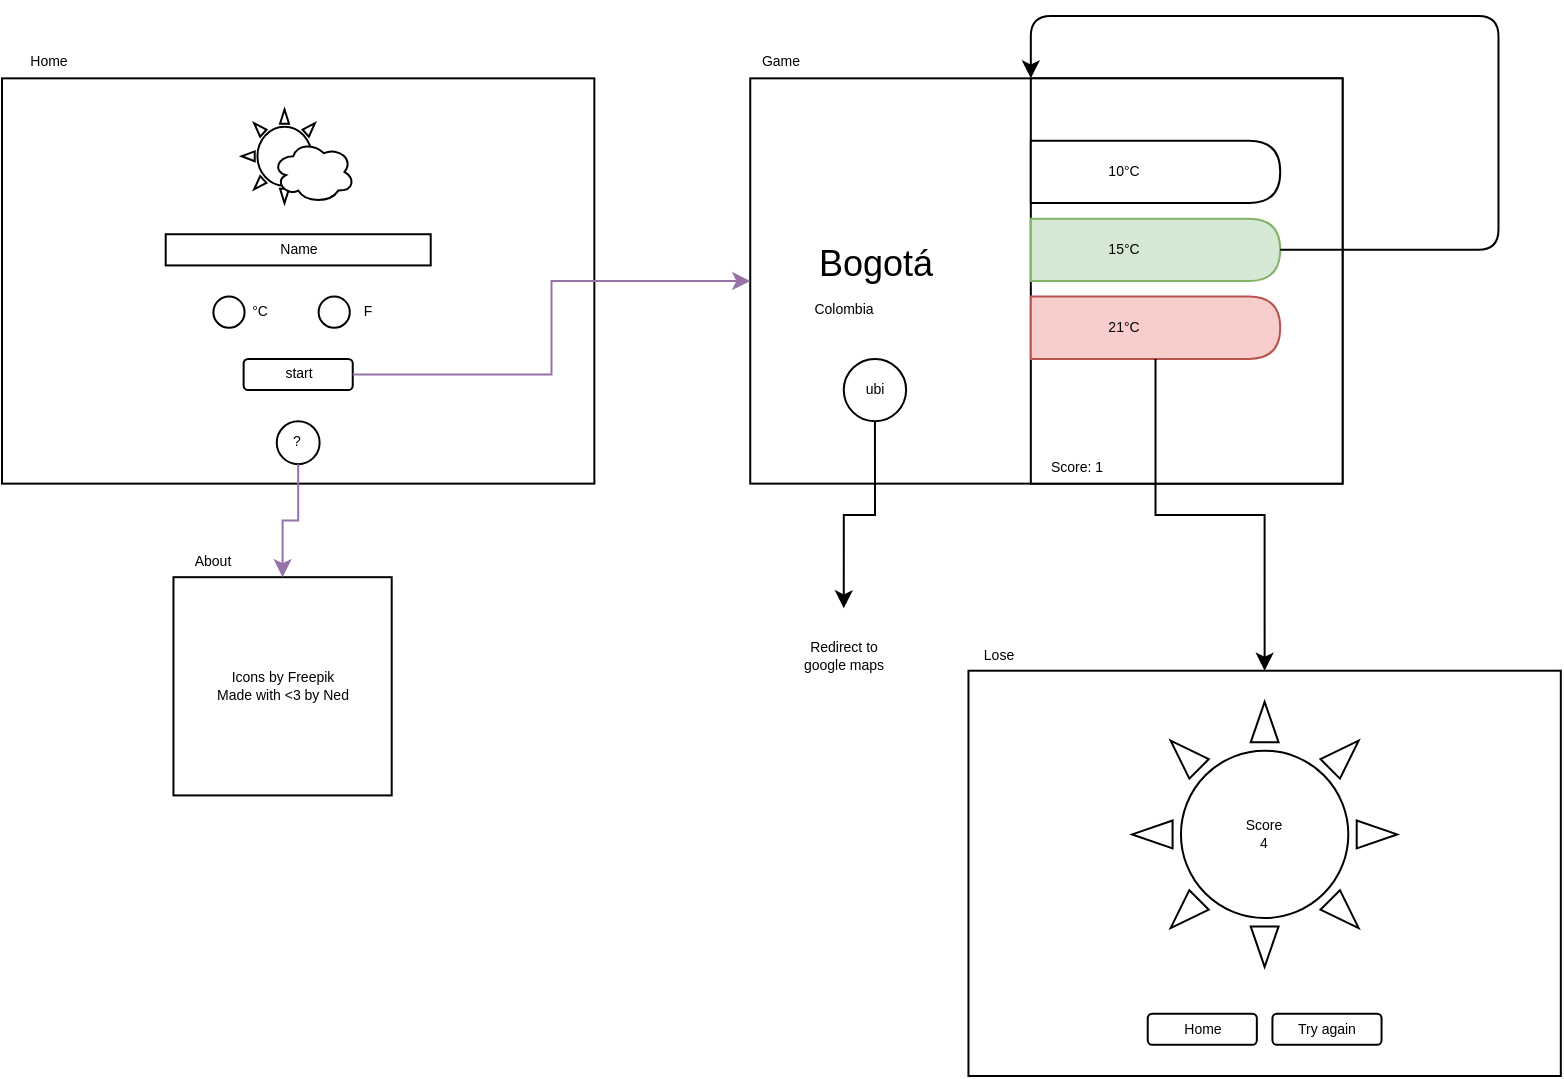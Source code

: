 <mxfile version="14.6.13" type="device"><diagram id="VUpTWw_xBcbE5odezEAF" name="Page-1"><mxGraphModel dx="1689" dy="1046" grid="1" gridSize="10" guides="1" tooltips="1" connect="1" arrows="1" fold="1" page="1" pageScale="1" pageWidth="827" pageHeight="1169" math="0" shadow="0"><root><mxCell id="0"/><mxCell id="1" parent="0"/><mxCell id="PClaTJq7od_M3wdkT4ho-67" value="" style="group" vertex="1" connectable="0" parent="1"><mxGeometry x="24" y="55" width="779.41" height="530" as="geometry"/></mxCell><mxCell id="PClaTJq7od_M3wdkT4ho-3" value="" style="rounded=0;whiteSpace=wrap;html=1;" vertex="1" parent="PClaTJq7od_M3wdkT4ho-67"><mxGeometry y="31.176" width="296.176" height="202.647" as="geometry"/></mxCell><mxCell id="PClaTJq7od_M3wdkT4ho-5" value="" style="verticalLabelPosition=bottom;verticalAlign=top;html=1;shape=mxgraph.basic.sun" vertex="1" parent="PClaTJq7od_M3wdkT4ho-67"><mxGeometry x="119.826" y="46.765" width="42.868" height="46.765" as="geometry"/></mxCell><mxCell id="PClaTJq7od_M3wdkT4ho-6" value="" style="ellipse;shape=cloud;whiteSpace=wrap;html=1;" vertex="1" parent="PClaTJq7od_M3wdkT4ho-67"><mxGeometry x="135.415" y="62.353" width="40.935" height="31.176" as="geometry"/></mxCell><mxCell id="PClaTJq7od_M3wdkT4ho-8" value="&lt;font style=&quot;font-size: 7px;&quot;&gt;Name&lt;/font&gt;" style="rounded=0;whiteSpace=wrap;html=1;verticalAlign=middle;fontSize=7;" vertex="1" parent="PClaTJq7od_M3wdkT4ho-67"><mxGeometry x="81.854" y="109.118" width="132.5" height="15.588" as="geometry"/></mxCell><mxCell id="PClaTJq7od_M3wdkT4ho-9" value="start" style="rounded=1;whiteSpace=wrap;html=1;fontSize=7;" vertex="1" parent="PClaTJq7od_M3wdkT4ho-67"><mxGeometry x="120.809" y="171.471" width="54.559" height="15.588" as="geometry"/></mxCell><mxCell id="PClaTJq7od_M3wdkT4ho-12" value="Home" style="text;html=1;strokeColor=none;fillColor=none;align=center;verticalAlign=middle;whiteSpace=wrap;rounded=0;fontSize=7;" vertex="1" parent="PClaTJq7od_M3wdkT4ho-67"><mxGeometry y="15.588" width="46.765" height="15.588" as="geometry"/></mxCell><mxCell id="PClaTJq7od_M3wdkT4ho-13" value="" style="rounded=0;whiteSpace=wrap;html=1;" vertex="1" parent="PClaTJq7od_M3wdkT4ho-67"><mxGeometry x="374.117" y="31.176" width="296.176" height="202.647" as="geometry"/></mxCell><mxCell id="PClaTJq7od_M3wdkT4ho-15" style="edgeStyle=orthogonalEdgeStyle;rounded=0;orthogonalLoop=1;jettySize=auto;html=1;entryX=0;entryY=0.5;entryDx=0;entryDy=0;fontSize=7;fontColor=#99FFFF;labelBackgroundColor=#00FF80;fillColor=#e1d5e7;strokeColor=#9673a6;" edge="1" parent="PClaTJq7od_M3wdkT4ho-67" source="PClaTJq7od_M3wdkT4ho-9" target="PClaTJq7od_M3wdkT4ho-13"><mxGeometry relative="1" as="geometry"/></mxCell><mxCell id="PClaTJq7od_M3wdkT4ho-16" value="&lt;font color=&quot;#000000&quot;&gt;?&lt;/font&gt;" style="ellipse;whiteSpace=wrap;html=1;aspect=fixed;fontSize=7;fontColor=#99FFFF;verticalAlign=middle;" vertex="1" parent="PClaTJq7od_M3wdkT4ho-67"><mxGeometry x="137.379" y="202.647" width="21.434" height="21.434" as="geometry"/></mxCell><mxCell id="PClaTJq7od_M3wdkT4ho-18" value="Icons by Freepik&lt;br&gt;Made with &amp;lt;3 by Ned" style="whiteSpace=wrap;html=1;aspect=fixed;fontSize=7;" vertex="1" parent="PClaTJq7od_M3wdkT4ho-67"><mxGeometry x="85.735" y="280.588" width="109.117" height="109.117" as="geometry"/></mxCell><mxCell id="PClaTJq7od_M3wdkT4ho-19" style="edgeStyle=orthogonalEdgeStyle;rounded=0;orthogonalLoop=1;jettySize=auto;html=1;entryX=0.5;entryY=0;entryDx=0;entryDy=0;labelBackgroundColor=#00FF80;fontSize=7;fontColor=#000000;fillColor=#e1d5e7;strokeColor=#9673a6;" edge="1" parent="PClaTJq7od_M3wdkT4ho-67" source="PClaTJq7od_M3wdkT4ho-16" target="PClaTJq7od_M3wdkT4ho-18"><mxGeometry relative="1" as="geometry"/></mxCell><mxCell id="PClaTJq7od_M3wdkT4ho-20" value="About" style="text;html=1;strokeColor=none;fillColor=none;align=center;verticalAlign=middle;whiteSpace=wrap;rounded=0;fontSize=7;fontColor=#000000;" vertex="1" parent="PClaTJq7od_M3wdkT4ho-67"><mxGeometry x="85.735" y="265" width="38.97" height="15.588" as="geometry"/></mxCell><mxCell id="PClaTJq7od_M3wdkT4ho-22" value="" style="ellipse;whiteSpace=wrap;html=1;aspect=fixed;fontSize=7;fontColor=#000000;" vertex="1" parent="PClaTJq7od_M3wdkT4ho-67"><mxGeometry x="105.704" y="140.294" width="15.588" height="15.588" as="geometry"/></mxCell><mxCell id="PClaTJq7od_M3wdkT4ho-23" value="" style="ellipse;whiteSpace=wrap;html=1;aspect=fixed;fontSize=7;fontColor=#000000;" vertex="1" parent="PClaTJq7od_M3wdkT4ho-67"><mxGeometry x="158.314" y="140.294" width="15.588" height="15.588" as="geometry"/></mxCell><mxCell id="PClaTJq7od_M3wdkT4ho-24" value="°C" style="text;html=1;strokeColor=none;fillColor=none;align=center;verticalAlign=middle;whiteSpace=wrap;rounded=0;fontSize=7;fontColor=#000000;" vertex="1" parent="PClaTJq7od_M3wdkT4ho-67"><mxGeometry x="121.292" y="140.294" width="15.588" height="15.588" as="geometry"/></mxCell><mxCell id="PClaTJq7od_M3wdkT4ho-25" value="F" style="text;html=1;strokeColor=none;fillColor=none;align=center;verticalAlign=middle;whiteSpace=wrap;rounded=0;fontSize=7;fontColor=#000000;" vertex="1" parent="PClaTJq7od_M3wdkT4ho-67"><mxGeometry x="174.868" y="140.294" width="15.588" height="15.588" as="geometry"/></mxCell><mxCell id="PClaTJq7od_M3wdkT4ho-27" value="&lt;font style=&quot;font-size: 18px&quot;&gt;Bogotá&lt;/font&gt;" style="text;html=1;strokeColor=none;fillColor=none;align=center;verticalAlign=middle;whiteSpace=wrap;rounded=0;fontSize=7;fontColor=#000000;" vertex="1" parent="PClaTJq7od_M3wdkT4ho-67"><mxGeometry x="389.705" y="108.151" width="93.529" height="31.176" as="geometry"/></mxCell><mxCell id="PClaTJq7od_M3wdkT4ho-28" value="Colombia" style="text;html=1;strokeColor=none;fillColor=none;align=center;verticalAlign=middle;whiteSpace=wrap;rounded=0;fontSize=7;fontColor=#000000;" vertex="1" parent="PClaTJq7od_M3wdkT4ho-67"><mxGeometry x="389.705" y="137.379" width="62.353" height="19.485" as="geometry"/></mxCell><mxCell id="PClaTJq7od_M3wdkT4ho-29" value="" style="endArrow=none;html=1;labelBackgroundColor=#00FF80;fontSize=7;fontColor=#000000;" edge="1" parent="PClaTJq7od_M3wdkT4ho-67" source="PClaTJq7od_M3wdkT4ho-13"><mxGeometry width="50" height="50" relative="1" as="geometry"><mxPoint x="483.234" y="109.118" as="sourcePoint"/><mxPoint x="561.175" y="31.176" as="targetPoint"/></mxGeometry></mxCell><mxCell id="PClaTJq7od_M3wdkT4ho-31" value="" style="rounded=0;whiteSpace=wrap;html=1;fontSize=7;fontColor=#000000;" vertex="1" parent="PClaTJq7od_M3wdkT4ho-67"><mxGeometry x="514.411" y="31.176" width="155.882" height="202.647" as="geometry"/></mxCell><mxCell id="PClaTJq7od_M3wdkT4ho-33" value="" style="shape=delay;whiteSpace=wrap;html=1;fontSize=7;fillColor=#d5e8d4;strokeColor=#82b366;" vertex="1" parent="PClaTJq7od_M3wdkT4ho-67"><mxGeometry x="514.411" y="101.324" width="124.706" height="31.176" as="geometry"/></mxCell><mxCell id="PClaTJq7od_M3wdkT4ho-34" value="" style="shape=delay;whiteSpace=wrap;html=1;fontSize=7;fillColor=#f8cecc;strokeColor=#b85450;" vertex="1" parent="PClaTJq7od_M3wdkT4ho-67"><mxGeometry x="514.411" y="140.294" width="124.706" height="31.176" as="geometry"/></mxCell><mxCell id="PClaTJq7od_M3wdkT4ho-37" value="" style="shape=delay;whiteSpace=wrap;html=1;fontSize=7;fontColor=#000000;" vertex="1" parent="PClaTJq7od_M3wdkT4ho-67"><mxGeometry x="514.411" y="62.353" width="124.706" height="31.176" as="geometry"/></mxCell><mxCell id="PClaTJq7od_M3wdkT4ho-40" value="10°C" style="text;html=1;strokeColor=none;fillColor=none;align=center;verticalAlign=middle;whiteSpace=wrap;rounded=0;fontSize=7;fontColor=#000000;" vertex="1" parent="PClaTJq7od_M3wdkT4ho-67"><mxGeometry x="529.999" y="62.353" width="62.353" height="31.176" as="geometry"/></mxCell><mxCell id="PClaTJq7od_M3wdkT4ho-41" value="15°C" style="text;html=1;strokeColor=none;fillColor=none;align=center;verticalAlign=middle;whiteSpace=wrap;rounded=0;fontSize=7;fontColor=#000000;" vertex="1" parent="PClaTJq7od_M3wdkT4ho-67"><mxGeometry x="529.999" y="101.324" width="62.353" height="31.176" as="geometry"/></mxCell><mxCell id="PClaTJq7od_M3wdkT4ho-42" value="21°C" style="text;html=1;strokeColor=none;fillColor=none;align=center;verticalAlign=middle;whiteSpace=wrap;rounded=0;fontSize=7;fontColor=#000000;" vertex="1" parent="PClaTJq7od_M3wdkT4ho-67"><mxGeometry x="529.999" y="140.294" width="62.353" height="31.176" as="geometry"/></mxCell><mxCell id="PClaTJq7od_M3wdkT4ho-45" value="ubi" style="ellipse;whiteSpace=wrap;html=1;aspect=fixed;fontSize=7;fontColor=#000000;" vertex="1" parent="PClaTJq7od_M3wdkT4ho-67"><mxGeometry x="420.881" y="171.471" width="31.176" height="31.176" as="geometry"/></mxCell><mxCell id="PClaTJq7od_M3wdkT4ho-46" value="Game" style="text;html=1;strokeColor=none;fillColor=none;align=center;verticalAlign=middle;whiteSpace=wrap;rounded=0;fontSize=7;fontColor=#000000;" vertex="1" parent="PClaTJq7od_M3wdkT4ho-67"><mxGeometry x="374.117" y="15.588" width="31.176" height="15.588" as="geometry"/></mxCell><mxCell id="PClaTJq7od_M3wdkT4ho-49" value="" style="rounded=0;whiteSpace=wrap;html=1;" vertex="1" parent="PClaTJq7od_M3wdkT4ho-67"><mxGeometry x="483.234" y="327.353" width="296.176" height="202.647" as="geometry"/></mxCell><mxCell id="PClaTJq7od_M3wdkT4ho-53" style="edgeStyle=orthogonalEdgeStyle;rounded=0;orthogonalLoop=1;jettySize=auto;html=1;entryX=0.5;entryY=0;entryDx=0;entryDy=0;labelBackgroundColor=#00FF80;fontSize=7;fontColor=#000000;" edge="1" parent="PClaTJq7od_M3wdkT4ho-67" source="PClaTJq7od_M3wdkT4ho-34" target="PClaTJq7od_M3wdkT4ho-49"><mxGeometry relative="1" as="geometry"/></mxCell><mxCell id="PClaTJq7od_M3wdkT4ho-50" value="Redirect to&lt;br&gt;google maps" style="text;html=1;strokeColor=none;fillColor=none;align=center;verticalAlign=middle;whiteSpace=wrap;rounded=0;fontSize=7;fontColor=#000000;" vertex="1" parent="PClaTJq7od_M3wdkT4ho-67"><mxGeometry x="389.705" y="296.176" width="62.353" height="46.765" as="geometry"/></mxCell><mxCell id="PClaTJq7od_M3wdkT4ho-55" value="Lose" style="text;html=1;strokeColor=none;fillColor=none;align=center;verticalAlign=middle;whiteSpace=wrap;rounded=0;fontSize=7;fontColor=#000000;" vertex="1" parent="PClaTJq7od_M3wdkT4ho-67"><mxGeometry x="483.234" y="311.765" width="31.176" height="15.588" as="geometry"/></mxCell><mxCell id="PClaTJq7od_M3wdkT4ho-56" value="Score: 1" style="text;html=1;strokeColor=none;fillColor=none;align=center;verticalAlign=middle;whiteSpace=wrap;rounded=0;fontSize=7;fontColor=#000000;" vertex="1" parent="PClaTJq7od_M3wdkT4ho-67"><mxGeometry x="514.411" y="218.235" width="46.765" height="15.588" as="geometry"/></mxCell><mxCell id="PClaTJq7od_M3wdkT4ho-59" value="" style="verticalLabelPosition=bottom;verticalAlign=top;html=1;shape=mxgraph.basic.sun;fontSize=7;fontColor=#000000;" vertex="1" parent="PClaTJq7od_M3wdkT4ho-67"><mxGeometry x="565.072" y="342.941" width="132.5" height="132.5" as="geometry"/></mxCell><mxCell id="PClaTJq7od_M3wdkT4ho-60" value="Score&lt;br&gt;4" style="text;html=1;strokeColor=none;fillColor=none;align=center;verticalAlign=middle;whiteSpace=wrap;rounded=0;fontSize=7;fontColor=#000000;" vertex="1" parent="PClaTJq7od_M3wdkT4ho-67"><mxGeometry x="600.146" y="393.603" width="62.353" height="31.176" as="geometry"/></mxCell><mxCell id="PClaTJq7od_M3wdkT4ho-61" value="Home" style="rounded=1;whiteSpace=wrap;html=1;fontSize=7;" vertex="1" parent="PClaTJq7od_M3wdkT4ho-67"><mxGeometry x="572.866" y="498.824" width="54.559" height="15.588" as="geometry"/></mxCell><mxCell id="PClaTJq7od_M3wdkT4ho-62" value="Try again" style="rounded=1;whiteSpace=wrap;html=1;fontSize=7;" vertex="1" parent="PClaTJq7od_M3wdkT4ho-67"><mxGeometry x="635.219" y="498.824" width="54.559" height="15.588" as="geometry"/></mxCell><mxCell id="PClaTJq7od_M3wdkT4ho-52" style="edgeStyle=orthogonalEdgeStyle;rounded=0;orthogonalLoop=1;jettySize=auto;html=1;entryX=0.5;entryY=0;entryDx=0;entryDy=0;labelBackgroundColor=#00FF80;fontSize=7;fontColor=#000000;" edge="1" parent="PClaTJq7od_M3wdkT4ho-67" source="PClaTJq7od_M3wdkT4ho-45" target="PClaTJq7od_M3wdkT4ho-50"><mxGeometry relative="1" as="geometry"/></mxCell><mxCell id="PClaTJq7od_M3wdkT4ho-66" value="" style="endArrow=classic;html=1;labelBackgroundColor=#00FF80;fontSize=7;fontColor=#000000;exitX=1;exitY=0.5;exitDx=0;exitDy=0;entryX=0;entryY=0;entryDx=0;entryDy=0;" edge="1" parent="PClaTJq7od_M3wdkT4ho-67" source="PClaTJq7od_M3wdkT4ho-33" target="PClaTJq7od_M3wdkT4ho-31"><mxGeometry width="50" height="50" relative="1" as="geometry"><mxPoint x="701.469" y="162.71" as="sourcePoint"/><mxPoint x="779.41" y="84.769" as="targetPoint"/><Array as="points"><mxPoint x="748.234" y="116.912"/><mxPoint x="748.234"/><mxPoint x="514.411"/></Array></mxGeometry></mxCell></root></mxGraphModel></diagram></mxfile>